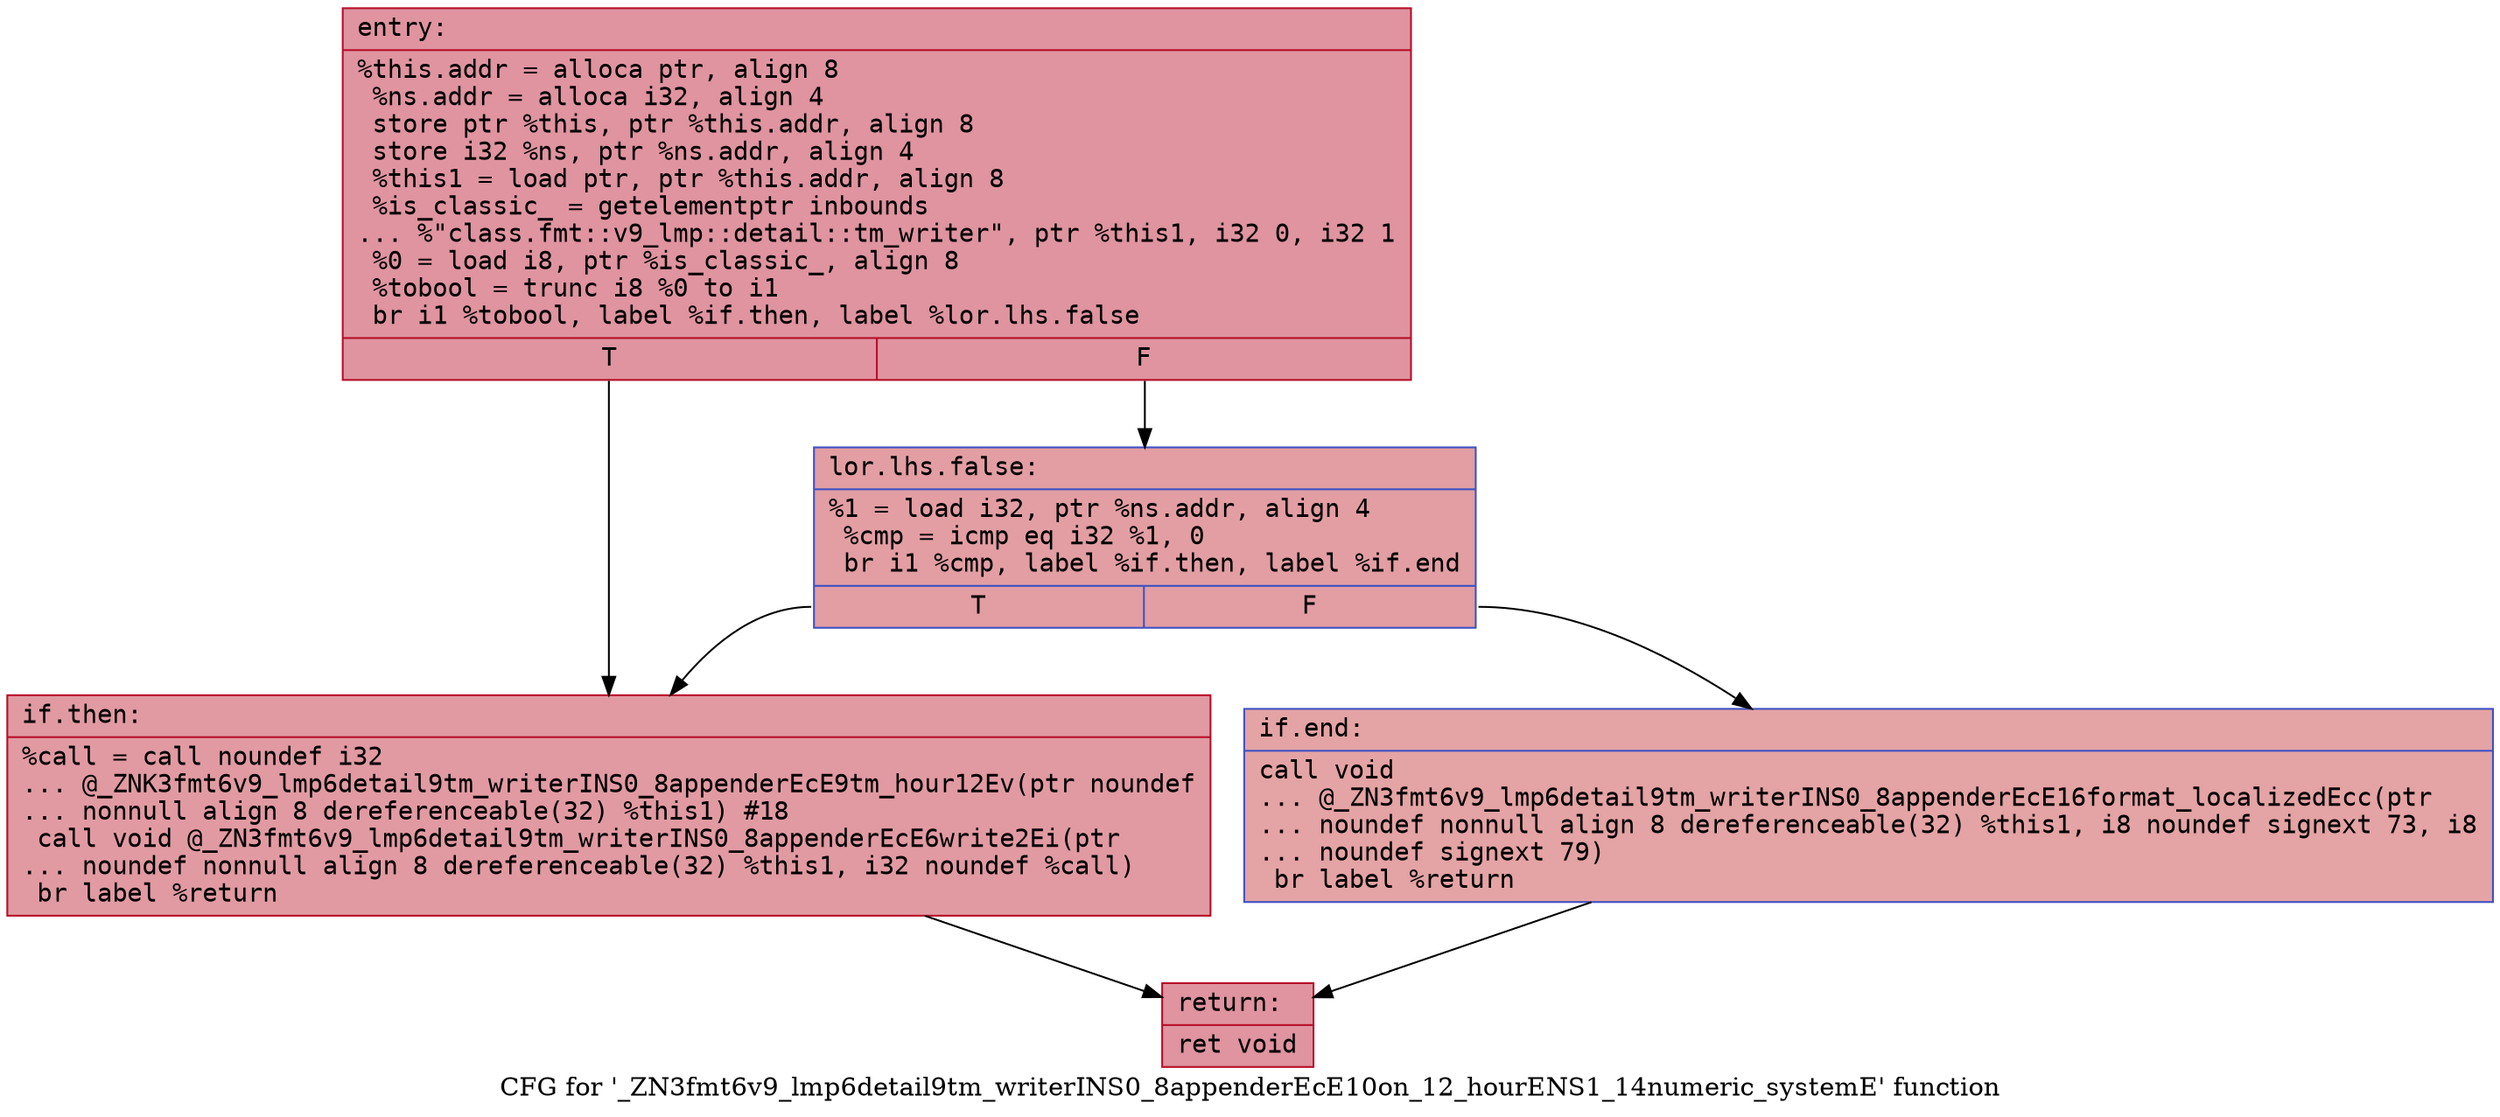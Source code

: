 digraph "CFG for '_ZN3fmt6v9_lmp6detail9tm_writerINS0_8appenderEcE10on_12_hourENS1_14numeric_systemE' function" {
	label="CFG for '_ZN3fmt6v9_lmp6detail9tm_writerINS0_8appenderEcE10on_12_hourENS1_14numeric_systemE' function";

	Node0x558416973b80 [shape=record,color="#b70d28ff", style=filled, fillcolor="#b70d2870" fontname="Courier",label="{entry:\l|  %this.addr = alloca ptr, align 8\l  %ns.addr = alloca i32, align 4\l  store ptr %this, ptr %this.addr, align 8\l  store i32 %ns, ptr %ns.addr, align 4\l  %this1 = load ptr, ptr %this.addr, align 8\l  %is_classic_ = getelementptr inbounds\l... %\"class.fmt::v9_lmp::detail::tm_writer\", ptr %this1, i32 0, i32 1\l  %0 = load i8, ptr %is_classic_, align 8\l  %tobool = trunc i8 %0 to i1\l  br i1 %tobool, label %if.then, label %lor.lhs.false\l|{<s0>T|<s1>F}}"];
	Node0x558416973b80:s0 -> Node0x558416974060[tooltip="entry -> if.then\nProbability 50.00%" ];
	Node0x558416973b80:s1 -> Node0x5584169740d0[tooltip="entry -> lor.lhs.false\nProbability 50.00%" ];
	Node0x5584169740d0 [shape=record,color="#3d50c3ff", style=filled, fillcolor="#be242e70" fontname="Courier",label="{lor.lhs.false:\l|  %1 = load i32, ptr %ns.addr, align 4\l  %cmp = icmp eq i32 %1, 0\l  br i1 %cmp, label %if.then, label %if.end\l|{<s0>T|<s1>F}}"];
	Node0x5584169740d0:s0 -> Node0x558416974060[tooltip="lor.lhs.false -> if.then\nProbability 37.50%" ];
	Node0x5584169740d0:s1 -> Node0x558416974330[tooltip="lor.lhs.false -> if.end\nProbability 62.50%" ];
	Node0x558416974060 [shape=record,color="#b70d28ff", style=filled, fillcolor="#bb1b2c70" fontname="Courier",label="{if.then:\l|  %call = call noundef i32\l... @_ZNK3fmt6v9_lmp6detail9tm_writerINS0_8appenderEcE9tm_hour12Ev(ptr noundef\l... nonnull align 8 dereferenceable(32) %this1) #18\l  call void @_ZN3fmt6v9_lmp6detail9tm_writerINS0_8appenderEcE6write2Ei(ptr\l... noundef nonnull align 8 dereferenceable(32) %this1, i32 noundef %call)\l  br label %return\l}"];
	Node0x558416974060 -> Node0x558416974450[tooltip="if.then -> return\nProbability 100.00%" ];
	Node0x558416974330 [shape=record,color="#3d50c3ff", style=filled, fillcolor="#c32e3170" fontname="Courier",label="{if.end:\l|  call void\l... @_ZN3fmt6v9_lmp6detail9tm_writerINS0_8appenderEcE16format_localizedEcc(ptr\l... noundef nonnull align 8 dereferenceable(32) %this1, i8 noundef signext 73, i8\l... noundef signext 79)\l  br label %return\l}"];
	Node0x558416974330 -> Node0x558416974450[tooltip="if.end -> return\nProbability 100.00%" ];
	Node0x558416974450 [shape=record,color="#b70d28ff", style=filled, fillcolor="#b70d2870" fontname="Courier",label="{return:\l|  ret void\l}"];
}
